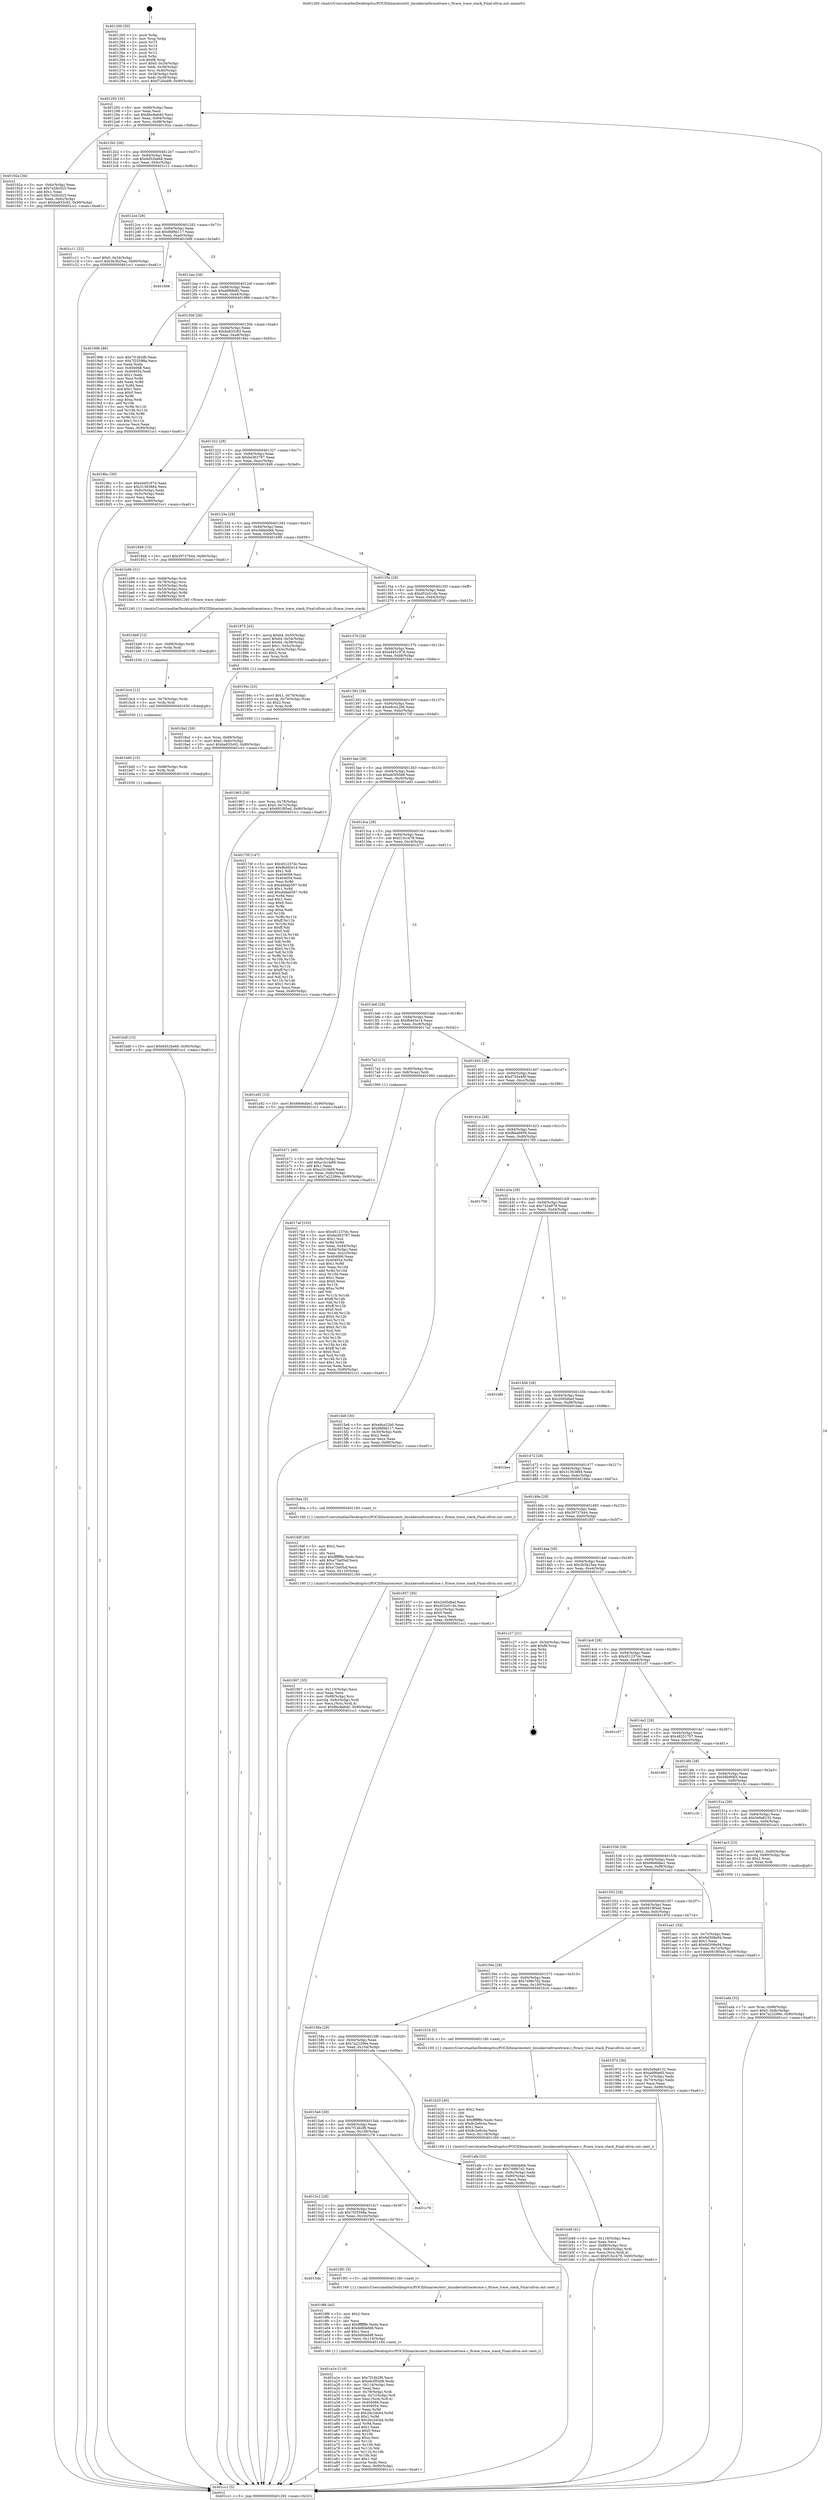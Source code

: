 digraph "0x401260" {
  label = "0x401260 (/mnt/c/Users/mathe/Desktop/tcc/POCII/binaries/extr_linuxkerneltracetrace.c_ftrace_trace_stack_Final-ollvm.out::main(0))"
  labelloc = "t"
  node[shape=record]

  Entry [label="",width=0.3,height=0.3,shape=circle,fillcolor=black,style=filled]
  "0x401292" [label="{
     0x401292 [32]\l
     | [instrs]\l
     &nbsp;&nbsp;0x401292 \<+6\>: mov -0x90(%rbp),%eax\l
     &nbsp;&nbsp;0x401298 \<+2\>: mov %eax,%ecx\l
     &nbsp;&nbsp;0x40129a \<+6\>: sub $0x8bc8ab40,%ecx\l
     &nbsp;&nbsp;0x4012a0 \<+6\>: mov %eax,-0x94(%rbp)\l
     &nbsp;&nbsp;0x4012a6 \<+6\>: mov %ecx,-0x98(%rbp)\l
     &nbsp;&nbsp;0x4012ac \<+6\>: je 000000000040192a \<main+0x6ca\>\l
  }"]
  "0x40192a" [label="{
     0x40192a [34]\l
     | [instrs]\l
     &nbsp;&nbsp;0x40192a \<+3\>: mov -0x6c(%rbp),%eax\l
     &nbsp;&nbsp;0x40192d \<+5\>: sub $0x7e28c025,%eax\l
     &nbsp;&nbsp;0x401932 \<+3\>: add $0x1,%eax\l
     &nbsp;&nbsp;0x401935 \<+5\>: add $0x7e28c025,%eax\l
     &nbsp;&nbsp;0x40193a \<+3\>: mov %eax,-0x6c(%rbp)\l
     &nbsp;&nbsp;0x40193d \<+10\>: movl $0xba833c92,-0x90(%rbp)\l
     &nbsp;&nbsp;0x401947 \<+5\>: jmp 0000000000401cc1 \<main+0xa61\>\l
  }"]
  "0x4012b2" [label="{
     0x4012b2 [28]\l
     | [instrs]\l
     &nbsp;&nbsp;0x4012b2 \<+5\>: jmp 00000000004012b7 \<main+0x57\>\l
     &nbsp;&nbsp;0x4012b7 \<+6\>: mov -0x94(%rbp),%eax\l
     &nbsp;&nbsp;0x4012bd \<+5\>: sub $0x8d52be68,%eax\l
     &nbsp;&nbsp;0x4012c2 \<+6\>: mov %eax,-0x9c(%rbp)\l
     &nbsp;&nbsp;0x4012c8 \<+6\>: je 0000000000401c11 \<main+0x9b1\>\l
  }"]
  Exit [label="",width=0.3,height=0.3,shape=circle,fillcolor=black,style=filled,peripheries=2]
  "0x401c11" [label="{
     0x401c11 [22]\l
     | [instrs]\l
     &nbsp;&nbsp;0x401c11 \<+7\>: movl $0x0,-0x34(%rbp)\l
     &nbsp;&nbsp;0x401c18 \<+10\>: movl $0x3b3b25ea,-0x90(%rbp)\l
     &nbsp;&nbsp;0x401c22 \<+5\>: jmp 0000000000401cc1 \<main+0xa61\>\l
  }"]
  "0x4012ce" [label="{
     0x4012ce [28]\l
     | [instrs]\l
     &nbsp;&nbsp;0x4012ce \<+5\>: jmp 00000000004012d3 \<main+0x73\>\l
     &nbsp;&nbsp;0x4012d3 \<+6\>: mov -0x94(%rbp),%eax\l
     &nbsp;&nbsp;0x4012d9 \<+5\>: sub $0x9bf9d117,%eax\l
     &nbsp;&nbsp;0x4012de \<+6\>: mov %eax,-0xa0(%rbp)\l
     &nbsp;&nbsp;0x4012e4 \<+6\>: je 0000000000401606 \<main+0x3a6\>\l
  }"]
  "0x401bdf" [label="{
     0x401bdf [15]\l
     | [instrs]\l
     &nbsp;&nbsp;0x401bdf \<+10\>: movl $0x8d52be68,-0x90(%rbp)\l
     &nbsp;&nbsp;0x401be9 \<+5\>: jmp 0000000000401cc1 \<main+0xa61\>\l
  }"]
  "0x401606" [label="{
     0x401606\l
  }", style=dashed]
  "0x4012ea" [label="{
     0x4012ea [28]\l
     | [instrs]\l
     &nbsp;&nbsp;0x4012ea \<+5\>: jmp 00000000004012ef \<main+0x8f\>\l
     &nbsp;&nbsp;0x4012ef \<+6\>: mov -0x94(%rbp),%eax\l
     &nbsp;&nbsp;0x4012f5 \<+5\>: sub $0xa6f6fe85,%eax\l
     &nbsp;&nbsp;0x4012fa \<+6\>: mov %eax,-0xa4(%rbp)\l
     &nbsp;&nbsp;0x401300 \<+6\>: je 000000000040199b \<main+0x73b\>\l
  }"]
  "0x401bd0" [label="{
     0x401bd0 [15]\l
     | [instrs]\l
     &nbsp;&nbsp;0x401bd0 \<+7\>: mov -0x88(%rbp),%rdx\l
     &nbsp;&nbsp;0x401bd7 \<+3\>: mov %rdx,%rdi\l
     &nbsp;&nbsp;0x401bda \<+5\>: call 0000000000401030 \<free@plt\>\l
     | [calls]\l
     &nbsp;&nbsp;0x401030 \{1\} (unknown)\l
  }"]
  "0x40199b" [label="{
     0x40199b [86]\l
     | [instrs]\l
     &nbsp;&nbsp;0x40199b \<+5\>: mov $0x7f14b2f6,%eax\l
     &nbsp;&nbsp;0x4019a0 \<+5\>: mov $0x7f25598a,%ecx\l
     &nbsp;&nbsp;0x4019a5 \<+2\>: xor %edx,%edx\l
     &nbsp;&nbsp;0x4019a7 \<+7\>: mov 0x404068,%esi\l
     &nbsp;&nbsp;0x4019ae \<+7\>: mov 0x404054,%edi\l
     &nbsp;&nbsp;0x4019b5 \<+3\>: sub $0x1,%edx\l
     &nbsp;&nbsp;0x4019b8 \<+3\>: mov %esi,%r8d\l
     &nbsp;&nbsp;0x4019bb \<+3\>: add %edx,%r8d\l
     &nbsp;&nbsp;0x4019be \<+4\>: imul %r8d,%esi\l
     &nbsp;&nbsp;0x4019c2 \<+3\>: and $0x1,%esi\l
     &nbsp;&nbsp;0x4019c5 \<+3\>: cmp $0x0,%esi\l
     &nbsp;&nbsp;0x4019c8 \<+4\>: sete %r9b\l
     &nbsp;&nbsp;0x4019cc \<+3\>: cmp $0xa,%edi\l
     &nbsp;&nbsp;0x4019cf \<+4\>: setl %r10b\l
     &nbsp;&nbsp;0x4019d3 \<+3\>: mov %r9b,%r11b\l
     &nbsp;&nbsp;0x4019d6 \<+3\>: and %r10b,%r11b\l
     &nbsp;&nbsp;0x4019d9 \<+3\>: xor %r10b,%r9b\l
     &nbsp;&nbsp;0x4019dc \<+3\>: or %r9b,%r11b\l
     &nbsp;&nbsp;0x4019df \<+4\>: test $0x1,%r11b\l
     &nbsp;&nbsp;0x4019e3 \<+3\>: cmovne %ecx,%eax\l
     &nbsp;&nbsp;0x4019e6 \<+6\>: mov %eax,-0x90(%rbp)\l
     &nbsp;&nbsp;0x4019ec \<+5\>: jmp 0000000000401cc1 \<main+0xa61\>\l
  }"]
  "0x401306" [label="{
     0x401306 [28]\l
     | [instrs]\l
     &nbsp;&nbsp;0x401306 \<+5\>: jmp 000000000040130b \<main+0xab\>\l
     &nbsp;&nbsp;0x40130b \<+6\>: mov -0x94(%rbp),%eax\l
     &nbsp;&nbsp;0x401311 \<+5\>: sub $0xba833c92,%eax\l
     &nbsp;&nbsp;0x401316 \<+6\>: mov %eax,-0xa8(%rbp)\l
     &nbsp;&nbsp;0x40131c \<+6\>: je 00000000004018bc \<main+0x65c\>\l
  }"]
  "0x401bc4" [label="{
     0x401bc4 [12]\l
     | [instrs]\l
     &nbsp;&nbsp;0x401bc4 \<+4\>: mov -0x78(%rbp),%rdx\l
     &nbsp;&nbsp;0x401bc8 \<+3\>: mov %rdx,%rdi\l
     &nbsp;&nbsp;0x401bcb \<+5\>: call 0000000000401030 \<free@plt\>\l
     | [calls]\l
     &nbsp;&nbsp;0x401030 \{1\} (unknown)\l
  }"]
  "0x4018bc" [label="{
     0x4018bc [30]\l
     | [instrs]\l
     &nbsp;&nbsp;0x4018bc \<+5\>: mov $0xe445197d,%eax\l
     &nbsp;&nbsp;0x4018c1 \<+5\>: mov $0x31363884,%ecx\l
     &nbsp;&nbsp;0x4018c6 \<+3\>: mov -0x6c(%rbp),%edx\l
     &nbsp;&nbsp;0x4018c9 \<+3\>: cmp -0x5c(%rbp),%edx\l
     &nbsp;&nbsp;0x4018cc \<+3\>: cmovl %ecx,%eax\l
     &nbsp;&nbsp;0x4018cf \<+6\>: mov %eax,-0x90(%rbp)\l
     &nbsp;&nbsp;0x4018d5 \<+5\>: jmp 0000000000401cc1 \<main+0xa61\>\l
  }"]
  "0x401322" [label="{
     0x401322 [28]\l
     | [instrs]\l
     &nbsp;&nbsp;0x401322 \<+5\>: jmp 0000000000401327 \<main+0xc7\>\l
     &nbsp;&nbsp;0x401327 \<+6\>: mov -0x94(%rbp),%eax\l
     &nbsp;&nbsp;0x40132d \<+5\>: sub $0xbe363787,%eax\l
     &nbsp;&nbsp;0x401332 \<+6\>: mov %eax,-0xac(%rbp)\l
     &nbsp;&nbsp;0x401338 \<+6\>: je 0000000000401848 \<main+0x5e8\>\l
  }"]
  "0x401bb8" [label="{
     0x401bb8 [12]\l
     | [instrs]\l
     &nbsp;&nbsp;0x401bb8 \<+4\>: mov -0x68(%rbp),%rdx\l
     &nbsp;&nbsp;0x401bbc \<+3\>: mov %rdx,%rdi\l
     &nbsp;&nbsp;0x401bbf \<+5\>: call 0000000000401030 \<free@plt\>\l
     | [calls]\l
     &nbsp;&nbsp;0x401030 \{1\} (unknown)\l
  }"]
  "0x401848" [label="{
     0x401848 [15]\l
     | [instrs]\l
     &nbsp;&nbsp;0x401848 \<+10\>: movl $0x39737b44,-0x90(%rbp)\l
     &nbsp;&nbsp;0x401852 \<+5\>: jmp 0000000000401cc1 \<main+0xa61\>\l
  }"]
  "0x40133e" [label="{
     0x40133e [28]\l
     | [instrs]\l
     &nbsp;&nbsp;0x40133e \<+5\>: jmp 0000000000401343 \<main+0xe3\>\l
     &nbsp;&nbsp;0x401343 \<+6\>: mov -0x94(%rbp),%eax\l
     &nbsp;&nbsp;0x401349 \<+5\>: sub $0xcbbbddeb,%eax\l
     &nbsp;&nbsp;0x40134e \<+6\>: mov %eax,-0xb0(%rbp)\l
     &nbsp;&nbsp;0x401354 \<+6\>: je 0000000000401b99 \<main+0x939\>\l
  }"]
  "0x401b48" [label="{
     0x401b48 [41]\l
     | [instrs]\l
     &nbsp;&nbsp;0x401b48 \<+6\>: mov -0x118(%rbp),%ecx\l
     &nbsp;&nbsp;0x401b4e \<+3\>: imul %eax,%ecx\l
     &nbsp;&nbsp;0x401b51 \<+7\>: mov -0x88(%rbp),%rsi\l
     &nbsp;&nbsp;0x401b58 \<+7\>: movslq -0x8c(%rbp),%rdi\l
     &nbsp;&nbsp;0x401b5f \<+3\>: mov %ecx,(%rsi,%rdi,4)\l
     &nbsp;&nbsp;0x401b62 \<+10\>: movl $0xf13cc478,-0x90(%rbp)\l
     &nbsp;&nbsp;0x401b6c \<+5\>: jmp 0000000000401cc1 \<main+0xa61\>\l
  }"]
  "0x401b99" [label="{
     0x401b99 [31]\l
     | [instrs]\l
     &nbsp;&nbsp;0x401b99 \<+4\>: mov -0x68(%rbp),%rdi\l
     &nbsp;&nbsp;0x401b9d \<+4\>: mov -0x78(%rbp),%rsi\l
     &nbsp;&nbsp;0x401ba1 \<+4\>: mov -0x50(%rbp),%rdx\l
     &nbsp;&nbsp;0x401ba5 \<+3\>: mov -0x54(%rbp),%ecx\l
     &nbsp;&nbsp;0x401ba8 \<+4\>: mov -0x58(%rbp),%r8d\l
     &nbsp;&nbsp;0x401bac \<+7\>: mov -0x88(%rbp),%r9\l
     &nbsp;&nbsp;0x401bb3 \<+5\>: call 0000000000401240 \<ftrace_trace_stack\>\l
     | [calls]\l
     &nbsp;&nbsp;0x401240 \{1\} (/mnt/c/Users/mathe/Desktop/tcc/POCII/binaries/extr_linuxkerneltracetrace.c_ftrace_trace_stack_Final-ollvm.out::ftrace_trace_stack)\l
  }"]
  "0x40135a" [label="{
     0x40135a [28]\l
     | [instrs]\l
     &nbsp;&nbsp;0x40135a \<+5\>: jmp 000000000040135f \<main+0xff\>\l
     &nbsp;&nbsp;0x40135f \<+6\>: mov -0x94(%rbp),%eax\l
     &nbsp;&nbsp;0x401365 \<+5\>: sub $0xd52e514b,%eax\l
     &nbsp;&nbsp;0x40136a \<+6\>: mov %eax,-0xb4(%rbp)\l
     &nbsp;&nbsp;0x401370 \<+6\>: je 0000000000401875 \<main+0x615\>\l
  }"]
  "0x401b20" [label="{
     0x401b20 [40]\l
     | [instrs]\l
     &nbsp;&nbsp;0x401b20 \<+5\>: mov $0x2,%ecx\l
     &nbsp;&nbsp;0x401b25 \<+1\>: cltd\l
     &nbsp;&nbsp;0x401b26 \<+2\>: idiv %ecx\l
     &nbsp;&nbsp;0x401b28 \<+6\>: imul $0xfffffffe,%edx,%ecx\l
     &nbsp;&nbsp;0x401b2e \<+6\>: sub $0x8c2e6c4a,%ecx\l
     &nbsp;&nbsp;0x401b34 \<+3\>: add $0x1,%ecx\l
     &nbsp;&nbsp;0x401b37 \<+6\>: add $0x8c2e6c4a,%ecx\l
     &nbsp;&nbsp;0x401b3d \<+6\>: mov %ecx,-0x118(%rbp)\l
     &nbsp;&nbsp;0x401b43 \<+5\>: call 0000000000401160 \<next_i\>\l
     | [calls]\l
     &nbsp;&nbsp;0x401160 \{1\} (/mnt/c/Users/mathe/Desktop/tcc/POCII/binaries/extr_linuxkerneltracetrace.c_ftrace_trace_stack_Final-ollvm.out::next_i)\l
  }"]
  "0x401875" [label="{
     0x401875 [45]\l
     | [instrs]\l
     &nbsp;&nbsp;0x401875 \<+8\>: movq $0x64,-0x50(%rbp)\l
     &nbsp;&nbsp;0x40187d \<+7\>: movl $0x64,-0x54(%rbp)\l
     &nbsp;&nbsp;0x401884 \<+7\>: movl $0x64,-0x58(%rbp)\l
     &nbsp;&nbsp;0x40188b \<+7\>: movl $0x1,-0x5c(%rbp)\l
     &nbsp;&nbsp;0x401892 \<+4\>: movslq -0x5c(%rbp),%rax\l
     &nbsp;&nbsp;0x401896 \<+4\>: shl $0x2,%rax\l
     &nbsp;&nbsp;0x40189a \<+3\>: mov %rax,%rdi\l
     &nbsp;&nbsp;0x40189d \<+5\>: call 0000000000401050 \<malloc@plt\>\l
     | [calls]\l
     &nbsp;&nbsp;0x401050 \{1\} (unknown)\l
  }"]
  "0x401376" [label="{
     0x401376 [28]\l
     | [instrs]\l
     &nbsp;&nbsp;0x401376 \<+5\>: jmp 000000000040137b \<main+0x11b\>\l
     &nbsp;&nbsp;0x40137b \<+6\>: mov -0x94(%rbp),%eax\l
     &nbsp;&nbsp;0x401381 \<+5\>: sub $0xe445197d,%eax\l
     &nbsp;&nbsp;0x401386 \<+6\>: mov %eax,-0xb8(%rbp)\l
     &nbsp;&nbsp;0x40138c \<+6\>: je 000000000040194c \<main+0x6ec\>\l
  }"]
  "0x401ada" [label="{
     0x401ada [32]\l
     | [instrs]\l
     &nbsp;&nbsp;0x401ada \<+7\>: mov %rax,-0x88(%rbp)\l
     &nbsp;&nbsp;0x401ae1 \<+10\>: movl $0x0,-0x8c(%rbp)\l
     &nbsp;&nbsp;0x401aeb \<+10\>: movl $0x7a22266e,-0x90(%rbp)\l
     &nbsp;&nbsp;0x401af5 \<+5\>: jmp 0000000000401cc1 \<main+0xa61\>\l
  }"]
  "0x40194c" [label="{
     0x40194c [23]\l
     | [instrs]\l
     &nbsp;&nbsp;0x40194c \<+7\>: movl $0x1,-0x70(%rbp)\l
     &nbsp;&nbsp;0x401953 \<+4\>: movslq -0x70(%rbp),%rax\l
     &nbsp;&nbsp;0x401957 \<+4\>: shl $0x2,%rax\l
     &nbsp;&nbsp;0x40195b \<+3\>: mov %rax,%rdi\l
     &nbsp;&nbsp;0x40195e \<+5\>: call 0000000000401050 \<malloc@plt\>\l
     | [calls]\l
     &nbsp;&nbsp;0x401050 \{1\} (unknown)\l
  }"]
  "0x401392" [label="{
     0x401392 [28]\l
     | [instrs]\l
     &nbsp;&nbsp;0x401392 \<+5\>: jmp 0000000000401397 \<main+0x137\>\l
     &nbsp;&nbsp;0x401397 \<+6\>: mov -0x94(%rbp),%eax\l
     &nbsp;&nbsp;0x40139d \<+5\>: sub $0xe8ce22b0,%eax\l
     &nbsp;&nbsp;0x4013a2 \<+6\>: mov %eax,-0xbc(%rbp)\l
     &nbsp;&nbsp;0x4013a8 \<+6\>: je 000000000040170f \<main+0x4af\>\l
  }"]
  "0x401a1e" [label="{
     0x401a1e [116]\l
     | [instrs]\l
     &nbsp;&nbsp;0x401a1e \<+5\>: mov $0x7f14b2f6,%ecx\l
     &nbsp;&nbsp;0x401a23 \<+5\>: mov $0xeb3f50d8,%edx\l
     &nbsp;&nbsp;0x401a28 \<+6\>: mov -0x114(%rbp),%esi\l
     &nbsp;&nbsp;0x401a2e \<+3\>: imul %eax,%esi\l
     &nbsp;&nbsp;0x401a31 \<+4\>: mov -0x78(%rbp),%rdi\l
     &nbsp;&nbsp;0x401a35 \<+4\>: movslq -0x7c(%rbp),%r8\l
     &nbsp;&nbsp;0x401a39 \<+4\>: mov %esi,(%rdi,%r8,4)\l
     &nbsp;&nbsp;0x401a3d \<+7\>: mov 0x404068,%eax\l
     &nbsp;&nbsp;0x401a44 \<+7\>: mov 0x404054,%esi\l
     &nbsp;&nbsp;0x401a4b \<+3\>: mov %eax,%r9d\l
     &nbsp;&nbsp;0x401a4e \<+7\>: sub $0x26c2dcb4,%r9d\l
     &nbsp;&nbsp;0x401a55 \<+4\>: sub $0x1,%r9d\l
     &nbsp;&nbsp;0x401a59 \<+7\>: add $0x26c2dcb4,%r9d\l
     &nbsp;&nbsp;0x401a60 \<+4\>: imul %r9d,%eax\l
     &nbsp;&nbsp;0x401a64 \<+3\>: and $0x1,%eax\l
     &nbsp;&nbsp;0x401a67 \<+3\>: cmp $0x0,%eax\l
     &nbsp;&nbsp;0x401a6a \<+4\>: sete %r10b\l
     &nbsp;&nbsp;0x401a6e \<+3\>: cmp $0xa,%esi\l
     &nbsp;&nbsp;0x401a71 \<+4\>: setl %r11b\l
     &nbsp;&nbsp;0x401a75 \<+3\>: mov %r10b,%bl\l
     &nbsp;&nbsp;0x401a78 \<+3\>: and %r11b,%bl\l
     &nbsp;&nbsp;0x401a7b \<+3\>: xor %r11b,%r10b\l
     &nbsp;&nbsp;0x401a7e \<+3\>: or %r10b,%bl\l
     &nbsp;&nbsp;0x401a81 \<+3\>: test $0x1,%bl\l
     &nbsp;&nbsp;0x401a84 \<+3\>: cmovne %edx,%ecx\l
     &nbsp;&nbsp;0x401a87 \<+6\>: mov %ecx,-0x90(%rbp)\l
     &nbsp;&nbsp;0x401a8d \<+5\>: jmp 0000000000401cc1 \<main+0xa61\>\l
  }"]
  "0x40170f" [label="{
     0x40170f [147]\l
     | [instrs]\l
     &nbsp;&nbsp;0x40170f \<+5\>: mov $0x451237dc,%eax\l
     &nbsp;&nbsp;0x401714 \<+5\>: mov $0xf6dd3e14,%ecx\l
     &nbsp;&nbsp;0x401719 \<+2\>: mov $0x1,%dl\l
     &nbsp;&nbsp;0x40171b \<+7\>: mov 0x404068,%esi\l
     &nbsp;&nbsp;0x401722 \<+7\>: mov 0x404054,%edi\l
     &nbsp;&nbsp;0x401729 \<+3\>: mov %esi,%r8d\l
     &nbsp;&nbsp;0x40172c \<+7\>: sub $0xdddab597,%r8d\l
     &nbsp;&nbsp;0x401733 \<+4\>: sub $0x1,%r8d\l
     &nbsp;&nbsp;0x401737 \<+7\>: add $0xdddab597,%r8d\l
     &nbsp;&nbsp;0x40173e \<+4\>: imul %r8d,%esi\l
     &nbsp;&nbsp;0x401742 \<+3\>: and $0x1,%esi\l
     &nbsp;&nbsp;0x401745 \<+3\>: cmp $0x0,%esi\l
     &nbsp;&nbsp;0x401748 \<+4\>: sete %r9b\l
     &nbsp;&nbsp;0x40174c \<+3\>: cmp $0xa,%edi\l
     &nbsp;&nbsp;0x40174f \<+4\>: setl %r10b\l
     &nbsp;&nbsp;0x401753 \<+3\>: mov %r9b,%r11b\l
     &nbsp;&nbsp;0x401756 \<+4\>: xor $0xff,%r11b\l
     &nbsp;&nbsp;0x40175a \<+3\>: mov %r10b,%bl\l
     &nbsp;&nbsp;0x40175d \<+3\>: xor $0xff,%bl\l
     &nbsp;&nbsp;0x401760 \<+3\>: xor $0x0,%dl\l
     &nbsp;&nbsp;0x401763 \<+3\>: mov %r11b,%r14b\l
     &nbsp;&nbsp;0x401766 \<+4\>: and $0x0,%r14b\l
     &nbsp;&nbsp;0x40176a \<+3\>: and %dl,%r9b\l
     &nbsp;&nbsp;0x40176d \<+3\>: mov %bl,%r15b\l
     &nbsp;&nbsp;0x401770 \<+4\>: and $0x0,%r15b\l
     &nbsp;&nbsp;0x401774 \<+3\>: and %dl,%r10b\l
     &nbsp;&nbsp;0x401777 \<+3\>: or %r9b,%r14b\l
     &nbsp;&nbsp;0x40177a \<+3\>: or %r10b,%r15b\l
     &nbsp;&nbsp;0x40177d \<+3\>: xor %r15b,%r14b\l
     &nbsp;&nbsp;0x401780 \<+3\>: or %bl,%r11b\l
     &nbsp;&nbsp;0x401783 \<+4\>: xor $0xff,%r11b\l
     &nbsp;&nbsp;0x401787 \<+3\>: or $0x0,%dl\l
     &nbsp;&nbsp;0x40178a \<+3\>: and %dl,%r11b\l
     &nbsp;&nbsp;0x40178d \<+3\>: or %r11b,%r14b\l
     &nbsp;&nbsp;0x401790 \<+4\>: test $0x1,%r14b\l
     &nbsp;&nbsp;0x401794 \<+3\>: cmovne %ecx,%eax\l
     &nbsp;&nbsp;0x401797 \<+6\>: mov %eax,-0x90(%rbp)\l
     &nbsp;&nbsp;0x40179d \<+5\>: jmp 0000000000401cc1 \<main+0xa61\>\l
  }"]
  "0x4013ae" [label="{
     0x4013ae [28]\l
     | [instrs]\l
     &nbsp;&nbsp;0x4013ae \<+5\>: jmp 00000000004013b3 \<main+0x153\>\l
     &nbsp;&nbsp;0x4013b3 \<+6\>: mov -0x94(%rbp),%eax\l
     &nbsp;&nbsp;0x4013b9 \<+5\>: sub $0xeb3f50d8,%eax\l
     &nbsp;&nbsp;0x4013be \<+6\>: mov %eax,-0xc0(%rbp)\l
     &nbsp;&nbsp;0x4013c4 \<+6\>: je 0000000000401a92 \<main+0x832\>\l
  }"]
  "0x4019f6" [label="{
     0x4019f6 [40]\l
     | [instrs]\l
     &nbsp;&nbsp;0x4019f6 \<+5\>: mov $0x2,%ecx\l
     &nbsp;&nbsp;0x4019fb \<+1\>: cltd\l
     &nbsp;&nbsp;0x4019fc \<+2\>: idiv %ecx\l
     &nbsp;&nbsp;0x4019fe \<+6\>: imul $0xfffffffe,%edx,%ecx\l
     &nbsp;&nbsp;0x401a04 \<+6\>: add $0xdd8defd8,%ecx\l
     &nbsp;&nbsp;0x401a0a \<+3\>: add $0x1,%ecx\l
     &nbsp;&nbsp;0x401a0d \<+6\>: sub $0xdd8defd8,%ecx\l
     &nbsp;&nbsp;0x401a13 \<+6\>: mov %ecx,-0x114(%rbp)\l
     &nbsp;&nbsp;0x401a19 \<+5\>: call 0000000000401160 \<next_i\>\l
     | [calls]\l
     &nbsp;&nbsp;0x401160 \{1\} (/mnt/c/Users/mathe/Desktop/tcc/POCII/binaries/extr_linuxkerneltracetrace.c_ftrace_trace_stack_Final-ollvm.out::next_i)\l
  }"]
  "0x401a92" [label="{
     0x401a92 [15]\l
     | [instrs]\l
     &nbsp;&nbsp;0x401a92 \<+10\>: movl $0x68e6dbe1,-0x90(%rbp)\l
     &nbsp;&nbsp;0x401a9c \<+5\>: jmp 0000000000401cc1 \<main+0xa61\>\l
  }"]
  "0x4013ca" [label="{
     0x4013ca [28]\l
     | [instrs]\l
     &nbsp;&nbsp;0x4013ca \<+5\>: jmp 00000000004013cf \<main+0x16f\>\l
     &nbsp;&nbsp;0x4013cf \<+6\>: mov -0x94(%rbp),%eax\l
     &nbsp;&nbsp;0x4013d5 \<+5\>: sub $0xf13cc478,%eax\l
     &nbsp;&nbsp;0x4013da \<+6\>: mov %eax,-0xc4(%rbp)\l
     &nbsp;&nbsp;0x4013e0 \<+6\>: je 0000000000401b71 \<main+0x911\>\l
  }"]
  "0x4015de" [label="{
     0x4015de\l
  }", style=dashed]
  "0x401b71" [label="{
     0x401b71 [40]\l
     | [instrs]\l
     &nbsp;&nbsp;0x401b71 \<+6\>: mov -0x8c(%rbp),%eax\l
     &nbsp;&nbsp;0x401b77 \<+5\>: add $0xa1b1fa69,%eax\l
     &nbsp;&nbsp;0x401b7c \<+3\>: add $0x1,%eax\l
     &nbsp;&nbsp;0x401b7f \<+5\>: sub $0xa1b1fa69,%eax\l
     &nbsp;&nbsp;0x401b84 \<+6\>: mov %eax,-0x8c(%rbp)\l
     &nbsp;&nbsp;0x401b8a \<+10\>: movl $0x7a22266e,-0x90(%rbp)\l
     &nbsp;&nbsp;0x401b94 \<+5\>: jmp 0000000000401cc1 \<main+0xa61\>\l
  }"]
  "0x4013e6" [label="{
     0x4013e6 [28]\l
     | [instrs]\l
     &nbsp;&nbsp;0x4013e6 \<+5\>: jmp 00000000004013eb \<main+0x18b\>\l
     &nbsp;&nbsp;0x4013eb \<+6\>: mov -0x94(%rbp),%eax\l
     &nbsp;&nbsp;0x4013f1 \<+5\>: sub $0xf6dd3e14,%eax\l
     &nbsp;&nbsp;0x4013f6 \<+6\>: mov %eax,-0xc8(%rbp)\l
     &nbsp;&nbsp;0x4013fc \<+6\>: je 00000000004017a2 \<main+0x542\>\l
  }"]
  "0x4019f1" [label="{
     0x4019f1 [5]\l
     | [instrs]\l
     &nbsp;&nbsp;0x4019f1 \<+5\>: call 0000000000401160 \<next_i\>\l
     | [calls]\l
     &nbsp;&nbsp;0x401160 \{1\} (/mnt/c/Users/mathe/Desktop/tcc/POCII/binaries/extr_linuxkerneltracetrace.c_ftrace_trace_stack_Final-ollvm.out::next_i)\l
  }"]
  "0x4017a2" [label="{
     0x4017a2 [13]\l
     | [instrs]\l
     &nbsp;&nbsp;0x4017a2 \<+4\>: mov -0x40(%rbp),%rax\l
     &nbsp;&nbsp;0x4017a6 \<+4\>: mov 0x8(%rax),%rdi\l
     &nbsp;&nbsp;0x4017aa \<+5\>: call 0000000000401060 \<atoi@plt\>\l
     | [calls]\l
     &nbsp;&nbsp;0x401060 \{1\} (unknown)\l
  }"]
  "0x401402" [label="{
     0x401402 [28]\l
     | [instrs]\l
     &nbsp;&nbsp;0x401402 \<+5\>: jmp 0000000000401407 \<main+0x1a7\>\l
     &nbsp;&nbsp;0x401407 \<+6\>: mov -0x94(%rbp),%eax\l
     &nbsp;&nbsp;0x40140d \<+5\>: sub $0xf720a4f9,%eax\l
     &nbsp;&nbsp;0x401412 \<+6\>: mov %eax,-0xcc(%rbp)\l
     &nbsp;&nbsp;0x401418 \<+6\>: je 00000000004015e8 \<main+0x388\>\l
  }"]
  "0x4015c2" [label="{
     0x4015c2 [28]\l
     | [instrs]\l
     &nbsp;&nbsp;0x4015c2 \<+5\>: jmp 00000000004015c7 \<main+0x367\>\l
     &nbsp;&nbsp;0x4015c7 \<+6\>: mov -0x94(%rbp),%eax\l
     &nbsp;&nbsp;0x4015cd \<+5\>: sub $0x7f25598a,%eax\l
     &nbsp;&nbsp;0x4015d2 \<+6\>: mov %eax,-0x10c(%rbp)\l
     &nbsp;&nbsp;0x4015d8 \<+6\>: je 00000000004019f1 \<main+0x791\>\l
  }"]
  "0x4015e8" [label="{
     0x4015e8 [30]\l
     | [instrs]\l
     &nbsp;&nbsp;0x4015e8 \<+5\>: mov $0xe8ce22b0,%eax\l
     &nbsp;&nbsp;0x4015ed \<+5\>: mov $0x9bf9d117,%ecx\l
     &nbsp;&nbsp;0x4015f2 \<+3\>: mov -0x30(%rbp),%edx\l
     &nbsp;&nbsp;0x4015f5 \<+3\>: cmp $0x2,%edx\l
     &nbsp;&nbsp;0x4015f8 \<+3\>: cmovne %ecx,%eax\l
     &nbsp;&nbsp;0x4015fb \<+6\>: mov %eax,-0x90(%rbp)\l
     &nbsp;&nbsp;0x401601 \<+5\>: jmp 0000000000401cc1 \<main+0xa61\>\l
  }"]
  "0x40141e" [label="{
     0x40141e [28]\l
     | [instrs]\l
     &nbsp;&nbsp;0x40141e \<+5\>: jmp 0000000000401423 \<main+0x1c3\>\l
     &nbsp;&nbsp;0x401423 \<+6\>: mov -0x94(%rbp),%eax\l
     &nbsp;&nbsp;0x401429 \<+5\>: sub $0xf8ea6859,%eax\l
     &nbsp;&nbsp;0x40142e \<+6\>: mov %eax,-0xd0(%rbp)\l
     &nbsp;&nbsp;0x401434 \<+6\>: je 0000000000401700 \<main+0x4a0\>\l
  }"]
  "0x401cc1" [label="{
     0x401cc1 [5]\l
     | [instrs]\l
     &nbsp;&nbsp;0x401cc1 \<+5\>: jmp 0000000000401292 \<main+0x32\>\l
  }"]
  "0x401260" [label="{
     0x401260 [50]\l
     | [instrs]\l
     &nbsp;&nbsp;0x401260 \<+1\>: push %rbp\l
     &nbsp;&nbsp;0x401261 \<+3\>: mov %rsp,%rbp\l
     &nbsp;&nbsp;0x401264 \<+2\>: push %r15\l
     &nbsp;&nbsp;0x401266 \<+2\>: push %r14\l
     &nbsp;&nbsp;0x401268 \<+2\>: push %r13\l
     &nbsp;&nbsp;0x40126a \<+2\>: push %r12\l
     &nbsp;&nbsp;0x40126c \<+1\>: push %rbx\l
     &nbsp;&nbsp;0x40126d \<+7\>: sub $0xf8,%rsp\l
     &nbsp;&nbsp;0x401274 \<+7\>: movl $0x0,-0x34(%rbp)\l
     &nbsp;&nbsp;0x40127b \<+3\>: mov %edi,-0x38(%rbp)\l
     &nbsp;&nbsp;0x40127e \<+4\>: mov %rsi,-0x40(%rbp)\l
     &nbsp;&nbsp;0x401282 \<+3\>: mov -0x38(%rbp),%edi\l
     &nbsp;&nbsp;0x401285 \<+3\>: mov %edi,-0x30(%rbp)\l
     &nbsp;&nbsp;0x401288 \<+10\>: movl $0xf720a4f9,-0x90(%rbp)\l
  }"]
  "0x4017af" [label="{
     0x4017af [153]\l
     | [instrs]\l
     &nbsp;&nbsp;0x4017af \<+5\>: mov $0x451237dc,%ecx\l
     &nbsp;&nbsp;0x4017b4 \<+5\>: mov $0xbe363787,%edx\l
     &nbsp;&nbsp;0x4017b9 \<+3\>: mov $0x1,%sil\l
     &nbsp;&nbsp;0x4017bc \<+3\>: xor %r8d,%r8d\l
     &nbsp;&nbsp;0x4017bf \<+3\>: mov %eax,-0x44(%rbp)\l
     &nbsp;&nbsp;0x4017c2 \<+3\>: mov -0x44(%rbp),%eax\l
     &nbsp;&nbsp;0x4017c5 \<+3\>: mov %eax,-0x2c(%rbp)\l
     &nbsp;&nbsp;0x4017c8 \<+7\>: mov 0x404068,%eax\l
     &nbsp;&nbsp;0x4017cf \<+8\>: mov 0x404054,%r9d\l
     &nbsp;&nbsp;0x4017d7 \<+4\>: sub $0x1,%r8d\l
     &nbsp;&nbsp;0x4017db \<+3\>: mov %eax,%r10d\l
     &nbsp;&nbsp;0x4017de \<+3\>: add %r8d,%r10d\l
     &nbsp;&nbsp;0x4017e1 \<+4\>: imul %r10d,%eax\l
     &nbsp;&nbsp;0x4017e5 \<+3\>: and $0x1,%eax\l
     &nbsp;&nbsp;0x4017e8 \<+3\>: cmp $0x0,%eax\l
     &nbsp;&nbsp;0x4017eb \<+4\>: sete %r11b\l
     &nbsp;&nbsp;0x4017ef \<+4\>: cmp $0xa,%r9d\l
     &nbsp;&nbsp;0x4017f3 \<+3\>: setl %bl\l
     &nbsp;&nbsp;0x4017f6 \<+3\>: mov %r11b,%r14b\l
     &nbsp;&nbsp;0x4017f9 \<+4\>: xor $0xff,%r14b\l
     &nbsp;&nbsp;0x4017fd \<+3\>: mov %bl,%r15b\l
     &nbsp;&nbsp;0x401800 \<+4\>: xor $0xff,%r15b\l
     &nbsp;&nbsp;0x401804 \<+4\>: xor $0x0,%sil\l
     &nbsp;&nbsp;0x401808 \<+3\>: mov %r14b,%r12b\l
     &nbsp;&nbsp;0x40180b \<+4\>: and $0x0,%r12b\l
     &nbsp;&nbsp;0x40180f \<+3\>: and %sil,%r11b\l
     &nbsp;&nbsp;0x401812 \<+3\>: mov %r15b,%r13b\l
     &nbsp;&nbsp;0x401815 \<+4\>: and $0x0,%r13b\l
     &nbsp;&nbsp;0x401819 \<+3\>: and %sil,%bl\l
     &nbsp;&nbsp;0x40181c \<+3\>: or %r11b,%r12b\l
     &nbsp;&nbsp;0x40181f \<+3\>: or %bl,%r13b\l
     &nbsp;&nbsp;0x401822 \<+3\>: xor %r13b,%r12b\l
     &nbsp;&nbsp;0x401825 \<+3\>: or %r15b,%r14b\l
     &nbsp;&nbsp;0x401828 \<+4\>: xor $0xff,%r14b\l
     &nbsp;&nbsp;0x40182c \<+4\>: or $0x0,%sil\l
     &nbsp;&nbsp;0x401830 \<+3\>: and %sil,%r14b\l
     &nbsp;&nbsp;0x401833 \<+3\>: or %r14b,%r12b\l
     &nbsp;&nbsp;0x401836 \<+4\>: test $0x1,%r12b\l
     &nbsp;&nbsp;0x40183a \<+3\>: cmovne %edx,%ecx\l
     &nbsp;&nbsp;0x40183d \<+6\>: mov %ecx,-0x90(%rbp)\l
     &nbsp;&nbsp;0x401843 \<+5\>: jmp 0000000000401cc1 \<main+0xa61\>\l
  }"]
  "0x401c76" [label="{
     0x401c76\l
  }", style=dashed]
  "0x401700" [label="{
     0x401700\l
  }", style=dashed]
  "0x40143a" [label="{
     0x40143a [28]\l
     | [instrs]\l
     &nbsp;&nbsp;0x40143a \<+5\>: jmp 000000000040143f \<main+0x1df\>\l
     &nbsp;&nbsp;0x40143f \<+6\>: mov -0x94(%rbp),%eax\l
     &nbsp;&nbsp;0x401445 \<+5\>: sub $0x742a979,%eax\l
     &nbsp;&nbsp;0x40144a \<+6\>: mov %eax,-0xd4(%rbp)\l
     &nbsp;&nbsp;0x401450 \<+6\>: je 0000000000401bfd \<main+0x99d\>\l
  }"]
  "0x4015a6" [label="{
     0x4015a6 [28]\l
     | [instrs]\l
     &nbsp;&nbsp;0x4015a6 \<+5\>: jmp 00000000004015ab \<main+0x34b\>\l
     &nbsp;&nbsp;0x4015ab \<+6\>: mov -0x94(%rbp),%eax\l
     &nbsp;&nbsp;0x4015b1 \<+5\>: sub $0x7f14b2f6,%eax\l
     &nbsp;&nbsp;0x4015b6 \<+6\>: mov %eax,-0x108(%rbp)\l
     &nbsp;&nbsp;0x4015bc \<+6\>: je 0000000000401c76 \<main+0xa16\>\l
  }"]
  "0x401bfd" [label="{
     0x401bfd\l
  }", style=dashed]
  "0x401456" [label="{
     0x401456 [28]\l
     | [instrs]\l
     &nbsp;&nbsp;0x401456 \<+5\>: jmp 000000000040145b \<main+0x1fb\>\l
     &nbsp;&nbsp;0x40145b \<+6\>: mov -0x94(%rbp),%eax\l
     &nbsp;&nbsp;0x401461 \<+5\>: sub $0x20d5dbef,%eax\l
     &nbsp;&nbsp;0x401466 \<+6\>: mov %eax,-0xd8(%rbp)\l
     &nbsp;&nbsp;0x40146c \<+6\>: je 0000000000401bee \<main+0x98e\>\l
  }"]
  "0x401afa" [label="{
     0x401afa [33]\l
     | [instrs]\l
     &nbsp;&nbsp;0x401afa \<+5\>: mov $0xcbbbddeb,%eax\l
     &nbsp;&nbsp;0x401aff \<+5\>: mov $0x749fe7d2,%ecx\l
     &nbsp;&nbsp;0x401b04 \<+6\>: mov -0x8c(%rbp),%edx\l
     &nbsp;&nbsp;0x401b0a \<+3\>: cmp -0x80(%rbp),%edx\l
     &nbsp;&nbsp;0x401b0d \<+3\>: cmovl %ecx,%eax\l
     &nbsp;&nbsp;0x401b10 \<+6\>: mov %eax,-0x90(%rbp)\l
     &nbsp;&nbsp;0x401b16 \<+5\>: jmp 0000000000401cc1 \<main+0xa61\>\l
  }"]
  "0x401bee" [label="{
     0x401bee\l
  }", style=dashed]
  "0x401472" [label="{
     0x401472 [28]\l
     | [instrs]\l
     &nbsp;&nbsp;0x401472 \<+5\>: jmp 0000000000401477 \<main+0x217\>\l
     &nbsp;&nbsp;0x401477 \<+6\>: mov -0x94(%rbp),%eax\l
     &nbsp;&nbsp;0x40147d \<+5\>: sub $0x31363884,%eax\l
     &nbsp;&nbsp;0x401482 \<+6\>: mov %eax,-0xdc(%rbp)\l
     &nbsp;&nbsp;0x401488 \<+6\>: je 00000000004018da \<main+0x67a\>\l
  }"]
  "0x40158a" [label="{
     0x40158a [28]\l
     | [instrs]\l
     &nbsp;&nbsp;0x40158a \<+5\>: jmp 000000000040158f \<main+0x32f\>\l
     &nbsp;&nbsp;0x40158f \<+6\>: mov -0x94(%rbp),%eax\l
     &nbsp;&nbsp;0x401595 \<+5\>: sub $0x7a22266e,%eax\l
     &nbsp;&nbsp;0x40159a \<+6\>: mov %eax,-0x104(%rbp)\l
     &nbsp;&nbsp;0x4015a0 \<+6\>: je 0000000000401afa \<main+0x89a\>\l
  }"]
  "0x4018da" [label="{
     0x4018da [5]\l
     | [instrs]\l
     &nbsp;&nbsp;0x4018da \<+5\>: call 0000000000401160 \<next_i\>\l
     | [calls]\l
     &nbsp;&nbsp;0x401160 \{1\} (/mnt/c/Users/mathe/Desktop/tcc/POCII/binaries/extr_linuxkerneltracetrace.c_ftrace_trace_stack_Final-ollvm.out::next_i)\l
  }"]
  "0x40148e" [label="{
     0x40148e [28]\l
     | [instrs]\l
     &nbsp;&nbsp;0x40148e \<+5\>: jmp 0000000000401493 \<main+0x233\>\l
     &nbsp;&nbsp;0x401493 \<+6\>: mov -0x94(%rbp),%eax\l
     &nbsp;&nbsp;0x401499 \<+5\>: sub $0x39737b44,%eax\l
     &nbsp;&nbsp;0x40149e \<+6\>: mov %eax,-0xe0(%rbp)\l
     &nbsp;&nbsp;0x4014a4 \<+6\>: je 0000000000401857 \<main+0x5f7\>\l
  }"]
  "0x401b1b" [label="{
     0x401b1b [5]\l
     | [instrs]\l
     &nbsp;&nbsp;0x401b1b \<+5\>: call 0000000000401160 \<next_i\>\l
     | [calls]\l
     &nbsp;&nbsp;0x401160 \{1\} (/mnt/c/Users/mathe/Desktop/tcc/POCII/binaries/extr_linuxkerneltracetrace.c_ftrace_trace_stack_Final-ollvm.out::next_i)\l
  }"]
  "0x401857" [label="{
     0x401857 [30]\l
     | [instrs]\l
     &nbsp;&nbsp;0x401857 \<+5\>: mov $0x20d5dbef,%eax\l
     &nbsp;&nbsp;0x40185c \<+5\>: mov $0xd52e514b,%ecx\l
     &nbsp;&nbsp;0x401861 \<+3\>: mov -0x2c(%rbp),%edx\l
     &nbsp;&nbsp;0x401864 \<+3\>: cmp $0x0,%edx\l
     &nbsp;&nbsp;0x401867 \<+3\>: cmove %ecx,%eax\l
     &nbsp;&nbsp;0x40186a \<+6\>: mov %eax,-0x90(%rbp)\l
     &nbsp;&nbsp;0x401870 \<+5\>: jmp 0000000000401cc1 \<main+0xa61\>\l
  }"]
  "0x4014aa" [label="{
     0x4014aa [28]\l
     | [instrs]\l
     &nbsp;&nbsp;0x4014aa \<+5\>: jmp 00000000004014af \<main+0x24f\>\l
     &nbsp;&nbsp;0x4014af \<+6\>: mov -0x94(%rbp),%eax\l
     &nbsp;&nbsp;0x4014b5 \<+5\>: sub $0x3b3b25ea,%eax\l
     &nbsp;&nbsp;0x4014ba \<+6\>: mov %eax,-0xe4(%rbp)\l
     &nbsp;&nbsp;0x4014c0 \<+6\>: je 0000000000401c27 \<main+0x9c7\>\l
  }"]
  "0x4018a2" [label="{
     0x4018a2 [26]\l
     | [instrs]\l
     &nbsp;&nbsp;0x4018a2 \<+4\>: mov %rax,-0x68(%rbp)\l
     &nbsp;&nbsp;0x4018a6 \<+7\>: movl $0x0,-0x6c(%rbp)\l
     &nbsp;&nbsp;0x4018ad \<+10\>: movl $0xba833c92,-0x90(%rbp)\l
     &nbsp;&nbsp;0x4018b7 \<+5\>: jmp 0000000000401cc1 \<main+0xa61\>\l
  }"]
  "0x4018df" [label="{
     0x4018df [40]\l
     | [instrs]\l
     &nbsp;&nbsp;0x4018df \<+5\>: mov $0x2,%ecx\l
     &nbsp;&nbsp;0x4018e4 \<+1\>: cltd\l
     &nbsp;&nbsp;0x4018e5 \<+2\>: idiv %ecx\l
     &nbsp;&nbsp;0x4018e7 \<+6\>: imul $0xfffffffe,%edx,%ecx\l
     &nbsp;&nbsp;0x4018ed \<+6\>: add $0xe73a05af,%ecx\l
     &nbsp;&nbsp;0x4018f3 \<+3\>: add $0x1,%ecx\l
     &nbsp;&nbsp;0x4018f6 \<+6\>: sub $0xe73a05af,%ecx\l
     &nbsp;&nbsp;0x4018fc \<+6\>: mov %ecx,-0x110(%rbp)\l
     &nbsp;&nbsp;0x401902 \<+5\>: call 0000000000401160 \<next_i\>\l
     | [calls]\l
     &nbsp;&nbsp;0x401160 \{1\} (/mnt/c/Users/mathe/Desktop/tcc/POCII/binaries/extr_linuxkerneltracetrace.c_ftrace_trace_stack_Final-ollvm.out::next_i)\l
  }"]
  "0x401907" [label="{
     0x401907 [35]\l
     | [instrs]\l
     &nbsp;&nbsp;0x401907 \<+6\>: mov -0x110(%rbp),%ecx\l
     &nbsp;&nbsp;0x40190d \<+3\>: imul %eax,%ecx\l
     &nbsp;&nbsp;0x401910 \<+4\>: mov -0x68(%rbp),%rsi\l
     &nbsp;&nbsp;0x401914 \<+4\>: movslq -0x6c(%rbp),%rdi\l
     &nbsp;&nbsp;0x401918 \<+3\>: mov %ecx,(%rsi,%rdi,4)\l
     &nbsp;&nbsp;0x40191b \<+10\>: movl $0x8bc8ab40,-0x90(%rbp)\l
     &nbsp;&nbsp;0x401925 \<+5\>: jmp 0000000000401cc1 \<main+0xa61\>\l
  }"]
  "0x401963" [label="{
     0x401963 [26]\l
     | [instrs]\l
     &nbsp;&nbsp;0x401963 \<+4\>: mov %rax,-0x78(%rbp)\l
     &nbsp;&nbsp;0x401967 \<+7\>: movl $0x0,-0x7c(%rbp)\l
     &nbsp;&nbsp;0x40196e \<+10\>: movl $0x691f85ed,-0x90(%rbp)\l
     &nbsp;&nbsp;0x401978 \<+5\>: jmp 0000000000401cc1 \<main+0xa61\>\l
  }"]
  "0x40156e" [label="{
     0x40156e [28]\l
     | [instrs]\l
     &nbsp;&nbsp;0x40156e \<+5\>: jmp 0000000000401573 \<main+0x313\>\l
     &nbsp;&nbsp;0x401573 \<+6\>: mov -0x94(%rbp),%eax\l
     &nbsp;&nbsp;0x401579 \<+5\>: sub $0x749fe7d2,%eax\l
     &nbsp;&nbsp;0x40157e \<+6\>: mov %eax,-0x100(%rbp)\l
     &nbsp;&nbsp;0x401584 \<+6\>: je 0000000000401b1b \<main+0x8bb\>\l
  }"]
  "0x401c27" [label="{
     0x401c27 [21]\l
     | [instrs]\l
     &nbsp;&nbsp;0x401c27 \<+3\>: mov -0x34(%rbp),%eax\l
     &nbsp;&nbsp;0x401c2a \<+7\>: add $0xf8,%rsp\l
     &nbsp;&nbsp;0x401c31 \<+1\>: pop %rbx\l
     &nbsp;&nbsp;0x401c32 \<+2\>: pop %r12\l
     &nbsp;&nbsp;0x401c34 \<+2\>: pop %r13\l
     &nbsp;&nbsp;0x401c36 \<+2\>: pop %r14\l
     &nbsp;&nbsp;0x401c38 \<+2\>: pop %r15\l
     &nbsp;&nbsp;0x401c3a \<+1\>: pop %rbp\l
     &nbsp;&nbsp;0x401c3b \<+1\>: ret\l
  }"]
  "0x4014c6" [label="{
     0x4014c6 [28]\l
     | [instrs]\l
     &nbsp;&nbsp;0x4014c6 \<+5\>: jmp 00000000004014cb \<main+0x26b\>\l
     &nbsp;&nbsp;0x4014cb \<+6\>: mov -0x94(%rbp),%eax\l
     &nbsp;&nbsp;0x4014d1 \<+5\>: sub $0x451237dc,%eax\l
     &nbsp;&nbsp;0x4014d6 \<+6\>: mov %eax,-0xe8(%rbp)\l
     &nbsp;&nbsp;0x4014dc \<+6\>: je 0000000000401c57 \<main+0x9f7\>\l
  }"]
  "0x40197d" [label="{
     0x40197d [30]\l
     | [instrs]\l
     &nbsp;&nbsp;0x40197d \<+5\>: mov $0x5e9a8132,%eax\l
     &nbsp;&nbsp;0x401982 \<+5\>: mov $0xa6f6fe85,%ecx\l
     &nbsp;&nbsp;0x401987 \<+3\>: mov -0x7c(%rbp),%edx\l
     &nbsp;&nbsp;0x40198a \<+3\>: cmp -0x70(%rbp),%edx\l
     &nbsp;&nbsp;0x40198d \<+3\>: cmovl %ecx,%eax\l
     &nbsp;&nbsp;0x401990 \<+6\>: mov %eax,-0x90(%rbp)\l
     &nbsp;&nbsp;0x401996 \<+5\>: jmp 0000000000401cc1 \<main+0xa61\>\l
  }"]
  "0x401c57" [label="{
     0x401c57\l
  }", style=dashed]
  "0x4014e2" [label="{
     0x4014e2 [28]\l
     | [instrs]\l
     &nbsp;&nbsp;0x4014e2 \<+5\>: jmp 00000000004014e7 \<main+0x287\>\l
     &nbsp;&nbsp;0x4014e7 \<+6\>: mov -0x94(%rbp),%eax\l
     &nbsp;&nbsp;0x4014ed \<+5\>: sub $0x48251707,%eax\l
     &nbsp;&nbsp;0x4014f2 \<+6\>: mov %eax,-0xec(%rbp)\l
     &nbsp;&nbsp;0x4014f8 \<+6\>: je 0000000000401661 \<main+0x401\>\l
  }"]
  "0x401552" [label="{
     0x401552 [28]\l
     | [instrs]\l
     &nbsp;&nbsp;0x401552 \<+5\>: jmp 0000000000401557 \<main+0x2f7\>\l
     &nbsp;&nbsp;0x401557 \<+6\>: mov -0x94(%rbp),%eax\l
     &nbsp;&nbsp;0x40155d \<+5\>: sub $0x691f85ed,%eax\l
     &nbsp;&nbsp;0x401562 \<+6\>: mov %eax,-0xfc(%rbp)\l
     &nbsp;&nbsp;0x401568 \<+6\>: je 000000000040197d \<main+0x71d\>\l
  }"]
  "0x401661" [label="{
     0x401661\l
  }", style=dashed]
  "0x4014fe" [label="{
     0x4014fe [28]\l
     | [instrs]\l
     &nbsp;&nbsp;0x4014fe \<+5\>: jmp 0000000000401503 \<main+0x2a3\>\l
     &nbsp;&nbsp;0x401503 \<+6\>: mov -0x94(%rbp),%eax\l
     &nbsp;&nbsp;0x401509 \<+5\>: sub $0x56b9f4f3,%eax\l
     &nbsp;&nbsp;0x40150e \<+6\>: mov %eax,-0xf0(%rbp)\l
     &nbsp;&nbsp;0x401514 \<+6\>: je 0000000000401c3c \<main+0x9dc\>\l
  }"]
  "0x401aa1" [label="{
     0x401aa1 [34]\l
     | [instrs]\l
     &nbsp;&nbsp;0x401aa1 \<+3\>: mov -0x7c(%rbp),%eax\l
     &nbsp;&nbsp;0x401aa4 \<+5\>: sub $0x6d306e94,%eax\l
     &nbsp;&nbsp;0x401aa9 \<+3\>: add $0x1,%eax\l
     &nbsp;&nbsp;0x401aac \<+5\>: add $0x6d306e94,%eax\l
     &nbsp;&nbsp;0x401ab1 \<+3\>: mov %eax,-0x7c(%rbp)\l
     &nbsp;&nbsp;0x401ab4 \<+10\>: movl $0x691f85ed,-0x90(%rbp)\l
     &nbsp;&nbsp;0x401abe \<+5\>: jmp 0000000000401cc1 \<main+0xa61\>\l
  }"]
  "0x401c3c" [label="{
     0x401c3c\l
  }", style=dashed]
  "0x40151a" [label="{
     0x40151a [28]\l
     | [instrs]\l
     &nbsp;&nbsp;0x40151a \<+5\>: jmp 000000000040151f \<main+0x2bf\>\l
     &nbsp;&nbsp;0x40151f \<+6\>: mov -0x94(%rbp),%eax\l
     &nbsp;&nbsp;0x401525 \<+5\>: sub $0x5e9a8132,%eax\l
     &nbsp;&nbsp;0x40152a \<+6\>: mov %eax,-0xf4(%rbp)\l
     &nbsp;&nbsp;0x401530 \<+6\>: je 0000000000401ac3 \<main+0x863\>\l
  }"]
  "0x401536" [label="{
     0x401536 [28]\l
     | [instrs]\l
     &nbsp;&nbsp;0x401536 \<+5\>: jmp 000000000040153b \<main+0x2db\>\l
     &nbsp;&nbsp;0x40153b \<+6\>: mov -0x94(%rbp),%eax\l
     &nbsp;&nbsp;0x401541 \<+5\>: sub $0x68e6dbe1,%eax\l
     &nbsp;&nbsp;0x401546 \<+6\>: mov %eax,-0xf8(%rbp)\l
     &nbsp;&nbsp;0x40154c \<+6\>: je 0000000000401aa1 \<main+0x841\>\l
  }"]
  "0x401ac3" [label="{
     0x401ac3 [23]\l
     | [instrs]\l
     &nbsp;&nbsp;0x401ac3 \<+7\>: movl $0x1,-0x80(%rbp)\l
     &nbsp;&nbsp;0x401aca \<+4\>: movslq -0x80(%rbp),%rax\l
     &nbsp;&nbsp;0x401ace \<+4\>: shl $0x2,%rax\l
     &nbsp;&nbsp;0x401ad2 \<+3\>: mov %rax,%rdi\l
     &nbsp;&nbsp;0x401ad5 \<+5\>: call 0000000000401050 \<malloc@plt\>\l
     | [calls]\l
     &nbsp;&nbsp;0x401050 \{1\} (unknown)\l
  }"]
  Entry -> "0x401260" [label=" 1"]
  "0x401292" -> "0x40192a" [label=" 1"]
  "0x401292" -> "0x4012b2" [label=" 24"]
  "0x401c27" -> Exit [label=" 1"]
  "0x4012b2" -> "0x401c11" [label=" 1"]
  "0x4012b2" -> "0x4012ce" [label=" 23"]
  "0x401c11" -> "0x401cc1" [label=" 1"]
  "0x4012ce" -> "0x401606" [label=" 0"]
  "0x4012ce" -> "0x4012ea" [label=" 23"]
  "0x401bdf" -> "0x401cc1" [label=" 1"]
  "0x4012ea" -> "0x40199b" [label=" 1"]
  "0x4012ea" -> "0x401306" [label=" 22"]
  "0x401bd0" -> "0x401bdf" [label=" 1"]
  "0x401306" -> "0x4018bc" [label=" 2"]
  "0x401306" -> "0x401322" [label=" 20"]
  "0x401bc4" -> "0x401bd0" [label=" 1"]
  "0x401322" -> "0x401848" [label=" 1"]
  "0x401322" -> "0x40133e" [label=" 19"]
  "0x401bb8" -> "0x401bc4" [label=" 1"]
  "0x40133e" -> "0x401b99" [label=" 1"]
  "0x40133e" -> "0x40135a" [label=" 18"]
  "0x401b99" -> "0x401bb8" [label=" 1"]
  "0x40135a" -> "0x401875" [label=" 1"]
  "0x40135a" -> "0x401376" [label=" 17"]
  "0x401b71" -> "0x401cc1" [label=" 1"]
  "0x401376" -> "0x40194c" [label=" 1"]
  "0x401376" -> "0x401392" [label=" 16"]
  "0x401b48" -> "0x401cc1" [label=" 1"]
  "0x401392" -> "0x40170f" [label=" 1"]
  "0x401392" -> "0x4013ae" [label=" 15"]
  "0x401b20" -> "0x401b48" [label=" 1"]
  "0x4013ae" -> "0x401a92" [label=" 1"]
  "0x4013ae" -> "0x4013ca" [label=" 14"]
  "0x401b1b" -> "0x401b20" [label=" 1"]
  "0x4013ca" -> "0x401b71" [label=" 1"]
  "0x4013ca" -> "0x4013e6" [label=" 13"]
  "0x401afa" -> "0x401cc1" [label=" 2"]
  "0x4013e6" -> "0x4017a2" [label=" 1"]
  "0x4013e6" -> "0x401402" [label=" 12"]
  "0x401ada" -> "0x401cc1" [label=" 1"]
  "0x401402" -> "0x4015e8" [label=" 1"]
  "0x401402" -> "0x40141e" [label=" 11"]
  "0x4015e8" -> "0x401cc1" [label=" 1"]
  "0x401260" -> "0x401292" [label=" 1"]
  "0x401cc1" -> "0x401292" [label=" 24"]
  "0x40170f" -> "0x401cc1" [label=" 1"]
  "0x4017a2" -> "0x4017af" [label=" 1"]
  "0x4017af" -> "0x401cc1" [label=" 1"]
  "0x401848" -> "0x401cc1" [label=" 1"]
  "0x401aa1" -> "0x401cc1" [label=" 1"]
  "0x40141e" -> "0x401700" [label=" 0"]
  "0x40141e" -> "0x40143a" [label=" 11"]
  "0x401a92" -> "0x401cc1" [label=" 1"]
  "0x40143a" -> "0x401bfd" [label=" 0"]
  "0x40143a" -> "0x401456" [label=" 11"]
  "0x4019f6" -> "0x401a1e" [label=" 1"]
  "0x401456" -> "0x401bee" [label=" 0"]
  "0x401456" -> "0x401472" [label=" 11"]
  "0x4019f1" -> "0x4019f6" [label=" 1"]
  "0x401472" -> "0x4018da" [label=" 1"]
  "0x401472" -> "0x40148e" [label=" 10"]
  "0x4015c2" -> "0x4019f1" [label=" 1"]
  "0x40148e" -> "0x401857" [label=" 1"]
  "0x40148e" -> "0x4014aa" [label=" 9"]
  "0x401857" -> "0x401cc1" [label=" 1"]
  "0x401875" -> "0x4018a2" [label=" 1"]
  "0x4018a2" -> "0x401cc1" [label=" 1"]
  "0x4018bc" -> "0x401cc1" [label=" 2"]
  "0x4018da" -> "0x4018df" [label=" 1"]
  "0x4018df" -> "0x401907" [label=" 1"]
  "0x401907" -> "0x401cc1" [label=" 1"]
  "0x40192a" -> "0x401cc1" [label=" 1"]
  "0x40194c" -> "0x401963" [label=" 1"]
  "0x401963" -> "0x401cc1" [label=" 1"]
  "0x401ac3" -> "0x401ada" [label=" 1"]
  "0x4014aa" -> "0x401c27" [label=" 1"]
  "0x4014aa" -> "0x4014c6" [label=" 8"]
  "0x4015a6" -> "0x401c76" [label=" 0"]
  "0x4014c6" -> "0x401c57" [label=" 0"]
  "0x4014c6" -> "0x4014e2" [label=" 8"]
  "0x401a1e" -> "0x401cc1" [label=" 1"]
  "0x4014e2" -> "0x401661" [label=" 0"]
  "0x4014e2" -> "0x4014fe" [label=" 8"]
  "0x40158a" -> "0x401afa" [label=" 2"]
  "0x4014fe" -> "0x401c3c" [label=" 0"]
  "0x4014fe" -> "0x40151a" [label=" 8"]
  "0x4015c2" -> "0x4015de" [label=" 0"]
  "0x40151a" -> "0x401ac3" [label=" 1"]
  "0x40151a" -> "0x401536" [label=" 7"]
  "0x40156e" -> "0x40158a" [label=" 3"]
  "0x401536" -> "0x401aa1" [label=" 1"]
  "0x401536" -> "0x401552" [label=" 6"]
  "0x40158a" -> "0x4015a6" [label=" 1"]
  "0x401552" -> "0x40197d" [label=" 2"]
  "0x401552" -> "0x40156e" [label=" 4"]
  "0x40197d" -> "0x401cc1" [label=" 2"]
  "0x40199b" -> "0x401cc1" [label=" 1"]
  "0x4015a6" -> "0x4015c2" [label=" 1"]
  "0x40156e" -> "0x401b1b" [label=" 1"]
}
